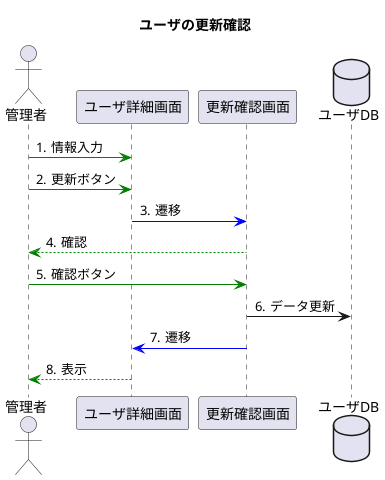 @startuml
title ユーザの更新確認

autonumber "#."

actor 管理者
participant ユーザ詳細画面
participant 更新確認画面
database ユーザDB


管理者 -[#green]> ユーザ詳細画面:情報入力
管理者 -[#green]> ユーザ詳細画面:更新ボタン
ユーザ詳細画面 -[#blue]> 更新確認画面:遷移
更新確認画面 --[#green]> 管理者:確認
管理者 -[#green]>更新確認画面:確認ボタン
更新確認画面 -> ユーザDB:データ更新
更新確認画面 -[#blue]> ユーザ詳細画面:遷移
ユーザ詳細画面 --[#green]> 管理者:表示
@enduml